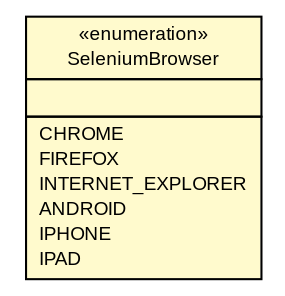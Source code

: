 #!/usr/local/bin/dot
#
# Class diagram 
# Generated by UMLGraph version R5_6-24-gf6e263 (https://www.umlgraph.org/)
#

digraph G {
	edge [fontname="arial",fontsize=10,labelfontname="arial",labelfontsize=10];
	node [fontname="arial",fontsize=10,shape=plaintext];
	nodesep=0.25;
	ranksep=0.5;
	// com.castinfo.devops.robotest.selenium.SeleniumBrowser
	c1895 [label=<<table title="com.castinfo.devops.robotest.selenium.SeleniumBrowser" border="0" cellborder="1" cellspacing="0" cellpadding="2" port="p" bgcolor="lemonChiffon" href="./SeleniumBrowser.html">
		<tr><td><table border="0" cellspacing="0" cellpadding="1">
<tr><td align="center" balign="center"> &#171;enumeration&#187; </td></tr>
<tr><td align="center" balign="center"> SeleniumBrowser </td></tr>
		</table></td></tr>
		<tr><td><table border="0" cellspacing="0" cellpadding="1">
<tr><td align="left" balign="left">  </td></tr>
		</table></td></tr>
		<tr><td><table border="0" cellspacing="0" cellpadding="1">
<tr><td align="left" balign="left"> CHROME </td></tr>
<tr><td align="left" balign="left"> FIREFOX </td></tr>
<tr><td align="left" balign="left"> INTERNET_EXPLORER </td></tr>
<tr><td align="left" balign="left"> ANDROID </td></tr>
<tr><td align="left" balign="left"> IPHONE </td></tr>
<tr><td align="left" balign="left"> IPAD </td></tr>
		</table></td></tr>
		</table>>, URL="./SeleniumBrowser.html", fontname="arial", fontcolor="black", fontsize=9.0];
}

